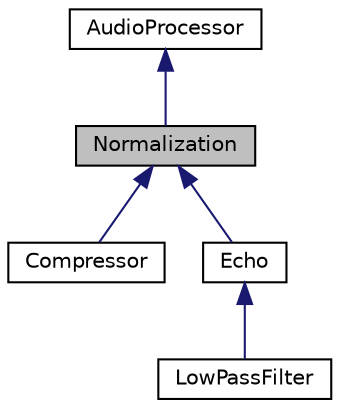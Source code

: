 digraph "Normalization"
{
 // LATEX_PDF_SIZE
  edge [fontname="Helvetica",fontsize="10",labelfontname="Helvetica",labelfontsize="10"];
  node [fontname="Helvetica",fontsize="10",shape=record];
  Node1 [label="Normalization",height=0.2,width=0.4,color="black", fillcolor="grey75", style="filled", fontcolor="black",tooltip=" "];
  Node2 -> Node1 [dir="back",color="midnightblue",fontsize="10",style="solid"];
  Node2 [label="AudioProcessor",height=0.2,width=0.4,color="black", fillcolor="white", style="filled",URL="$d5/db2/classAudioProcessor.html",tooltip=" "];
  Node1 -> Node3 [dir="back",color="midnightblue",fontsize="10",style="solid"];
  Node3 [label="Compressor",height=0.2,width=0.4,color="black", fillcolor="white", style="filled",URL="$dc/db7/classCompressor.html",tooltip=" "];
  Node1 -> Node4 [dir="back",color="midnightblue",fontsize="10",style="solid"];
  Node4 [label="Echo",height=0.2,width=0.4,color="black", fillcolor="white", style="filled",URL="$dc/dd7/classEcho.html",tooltip=" "];
  Node4 -> Node5 [dir="back",color="midnightblue",fontsize="10",style="solid"];
  Node5 [label="LowPassFilter",height=0.2,width=0.4,color="black", fillcolor="white", style="filled",URL="$d9/d1a/classLowPassFilter.html",tooltip=" "];
}
